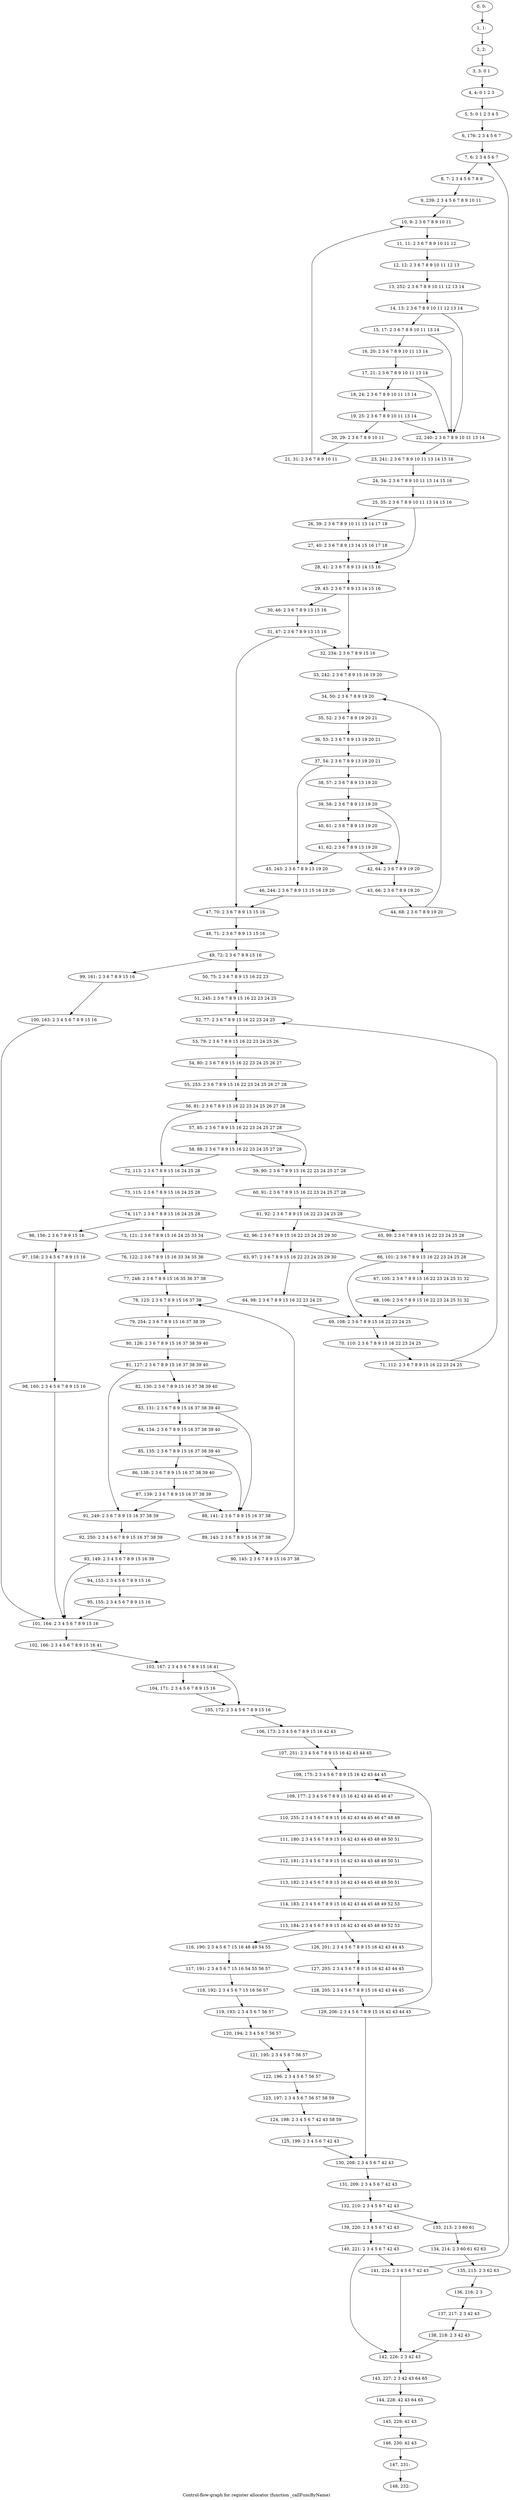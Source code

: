 digraph G {
graph [label="Control-flow-graph for register allocator (function _callFuncByName)"]
0[label="0, 0: "];
1[label="1, 1: "];
2[label="2, 2: "];
3[label="3, 3: 0 1 "];
4[label="4, 4: 0 1 2 3 "];
5[label="5, 5: 0 1 2 3 4 5 "];
6[label="6, 176: 2 3 4 5 6 7 "];
7[label="7, 6: 2 3 4 5 6 7 "];
8[label="8, 7: 2 3 4 5 6 7 8 9 "];
9[label="9, 239: 2 3 4 5 6 7 8 9 10 11 "];
10[label="10, 9: 2 3 6 7 8 9 10 11 "];
11[label="11, 11: 2 3 6 7 8 9 10 11 12 "];
12[label="12, 12: 2 3 6 7 8 9 10 11 12 13 "];
13[label="13, 252: 2 3 6 7 8 9 10 11 12 13 14 "];
14[label="14, 13: 2 3 6 7 8 9 10 11 12 13 14 "];
15[label="15, 17: 2 3 6 7 8 9 10 11 13 14 "];
16[label="16, 20: 2 3 6 7 8 9 10 11 13 14 "];
17[label="17, 21: 2 3 6 7 8 9 10 11 13 14 "];
18[label="18, 24: 2 3 6 7 8 9 10 11 13 14 "];
19[label="19, 25: 2 3 6 7 8 9 10 11 13 14 "];
20[label="20, 29: 2 3 6 7 8 9 10 11 "];
21[label="21, 31: 2 3 6 7 8 9 10 11 "];
22[label="22, 240: 2 3 6 7 8 9 10 11 13 14 "];
23[label="23, 241: 2 3 6 7 8 9 10 11 13 14 15 16 "];
24[label="24, 34: 2 3 6 7 8 9 10 11 13 14 15 16 "];
25[label="25, 35: 2 3 6 7 8 9 10 11 13 14 15 16 "];
26[label="26, 39: 2 3 6 7 8 9 10 11 13 14 17 18 "];
27[label="27, 40: 2 3 6 7 8 9 13 14 15 16 17 18 "];
28[label="28, 41: 2 3 6 7 8 9 13 14 15 16 "];
29[label="29, 43: 2 3 6 7 8 9 13 14 15 16 "];
30[label="30, 46: 2 3 6 7 8 9 13 15 16 "];
31[label="31, 47: 2 3 6 7 8 9 13 15 16 "];
32[label="32, 234: 2 3 6 7 8 9 15 16 "];
33[label="33, 242: 2 3 6 7 8 9 15 16 19 20 "];
34[label="34, 50: 2 3 6 7 8 9 19 20 "];
35[label="35, 52: 2 3 6 7 8 9 19 20 21 "];
36[label="36, 53: 2 3 6 7 8 9 13 19 20 21 "];
37[label="37, 54: 2 3 6 7 8 9 13 19 20 21 "];
38[label="38, 57: 2 3 6 7 8 9 13 19 20 "];
39[label="39, 58: 2 3 6 7 8 9 13 19 20 "];
40[label="40, 61: 2 3 6 7 8 9 13 19 20 "];
41[label="41, 62: 2 3 6 7 8 9 13 19 20 "];
42[label="42, 64: 2 3 6 7 8 9 19 20 "];
43[label="43, 66: 2 3 6 7 8 9 19 20 "];
44[label="44, 68: 2 3 6 7 8 9 19 20 "];
45[label="45, 243: 2 3 6 7 8 9 13 19 20 "];
46[label="46, 244: 2 3 6 7 8 9 13 15 16 19 20 "];
47[label="47, 70: 2 3 6 7 8 9 13 15 16 "];
48[label="48, 71: 2 3 6 7 8 9 13 15 16 "];
49[label="49, 72: 2 3 6 7 8 9 15 16 "];
50[label="50, 75: 2 3 6 7 8 9 15 16 22 23 "];
51[label="51, 245: 2 3 6 7 8 9 15 16 22 23 24 25 "];
52[label="52, 77: 2 3 6 7 8 9 15 16 22 23 24 25 "];
53[label="53, 79: 2 3 6 7 8 9 15 16 22 23 24 25 26 "];
54[label="54, 80: 2 3 6 7 8 9 15 16 22 23 24 25 26 27 "];
55[label="55, 253: 2 3 6 7 8 9 15 16 22 23 24 25 26 27 28 "];
56[label="56, 81: 2 3 6 7 8 9 15 16 22 23 24 25 26 27 28 "];
57[label="57, 85: 2 3 6 7 8 9 15 16 22 23 24 25 27 28 "];
58[label="58, 88: 2 3 6 7 8 9 15 16 22 23 24 25 27 28 "];
59[label="59, 90: 2 3 6 7 8 9 15 16 22 23 24 25 27 28 "];
60[label="60, 91: 2 3 6 7 8 9 15 16 22 23 24 25 27 28 "];
61[label="61, 92: 2 3 6 7 8 9 15 16 22 23 24 25 28 "];
62[label="62, 96: 2 3 6 7 8 9 15 16 22 23 24 25 29 30 "];
63[label="63, 97: 2 3 6 7 8 9 15 16 22 23 24 25 29 30 "];
64[label="64, 98: 2 3 6 7 8 9 15 16 22 23 24 25 "];
65[label="65, 99: 2 3 6 7 8 9 15 16 22 23 24 25 28 "];
66[label="66, 101: 2 3 6 7 8 9 15 16 22 23 24 25 28 "];
67[label="67, 105: 2 3 6 7 8 9 15 16 22 23 24 25 31 32 "];
68[label="68, 106: 2 3 6 7 8 9 15 16 22 23 24 25 31 32 "];
69[label="69, 108: 2 3 6 7 8 9 15 16 22 23 24 25 "];
70[label="70, 110: 2 3 6 7 8 9 15 16 22 23 24 25 "];
71[label="71, 112: 2 3 6 7 8 9 15 16 22 23 24 25 "];
72[label="72, 113: 2 3 6 7 8 9 15 16 24 25 28 "];
73[label="73, 115: 2 3 6 7 8 9 15 16 24 25 28 "];
74[label="74, 117: 2 3 6 7 8 9 15 16 24 25 28 "];
75[label="75, 121: 2 3 6 7 8 9 15 16 24 25 33 34 "];
76[label="76, 122: 2 3 6 7 8 9 15 16 33 34 35 36 "];
77[label="77, 248: 2 3 6 7 8 9 15 16 35 36 37 38 "];
78[label="78, 123: 2 3 6 7 8 9 15 16 37 38 "];
79[label="79, 254: 2 3 6 7 8 9 15 16 37 38 39 "];
80[label="80, 126: 2 3 6 7 8 9 15 16 37 38 39 40 "];
81[label="81, 127: 2 3 6 7 8 9 15 16 37 38 39 40 "];
82[label="82, 130: 2 3 6 7 8 9 15 16 37 38 39 40 "];
83[label="83, 131: 2 3 6 7 8 9 15 16 37 38 39 40 "];
84[label="84, 134: 2 3 6 7 8 9 15 16 37 38 39 40 "];
85[label="85, 135: 2 3 6 7 8 9 15 16 37 38 39 40 "];
86[label="86, 138: 2 3 6 7 8 9 15 16 37 38 39 40 "];
87[label="87, 139: 2 3 6 7 8 9 15 16 37 38 39 "];
88[label="88, 141: 2 3 6 7 8 9 15 16 37 38 "];
89[label="89, 143: 2 3 6 7 8 9 15 16 37 38 "];
90[label="90, 145: 2 3 6 7 8 9 15 16 37 38 "];
91[label="91, 249: 2 3 6 7 8 9 15 16 37 38 39 "];
92[label="92, 250: 2 3 4 5 6 7 8 9 15 16 37 38 39 "];
93[label="93, 149: 2 3 4 5 6 7 8 9 15 16 39 "];
94[label="94, 153: 2 3 4 5 6 7 8 9 15 16 "];
95[label="95, 155: 2 3 4 5 6 7 8 9 15 16 "];
96[label="96, 156: 2 3 6 7 8 9 15 16 "];
97[label="97, 158: 2 3 4 5 6 7 8 9 15 16 "];
98[label="98, 160: 2 3 4 5 6 7 8 9 15 16 "];
99[label="99, 161: 2 3 6 7 8 9 15 16 "];
100[label="100, 163: 2 3 4 5 6 7 8 9 15 16 "];
101[label="101, 164: 2 3 4 5 6 7 8 9 15 16 "];
102[label="102, 166: 2 3 4 5 6 7 8 9 15 16 41 "];
103[label="103, 167: 2 3 4 5 6 7 8 9 15 16 41 "];
104[label="104, 171: 2 3 4 5 6 7 8 9 15 16 "];
105[label="105, 172: 2 3 4 5 6 7 8 9 15 16 "];
106[label="106, 173: 2 3 4 5 6 7 8 9 15 16 42 43 "];
107[label="107, 251: 2 3 4 5 6 7 8 9 15 16 42 43 44 45 "];
108[label="108, 175: 2 3 4 5 6 7 8 9 15 16 42 43 44 45 "];
109[label="109, 177: 2 3 4 5 6 7 8 9 15 16 42 43 44 45 46 47 "];
110[label="110, 255: 2 3 4 5 6 7 8 9 15 16 42 43 44 45 46 47 48 49 "];
111[label="111, 180: 2 3 4 5 6 7 8 9 15 16 42 43 44 45 48 49 50 51 "];
112[label="112, 181: 2 3 4 5 6 7 8 9 15 16 42 43 44 45 48 49 50 51 "];
113[label="113, 182: 2 3 4 5 6 7 8 9 15 16 42 43 44 45 48 49 50 51 "];
114[label="114, 183: 2 3 4 5 6 7 8 9 15 16 42 43 44 45 48 49 52 53 "];
115[label="115, 184: 2 3 4 5 6 7 8 9 15 16 42 43 44 45 48 49 52 53 "];
116[label="116, 190: 2 3 4 5 6 7 15 16 48 49 54 55 "];
117[label="117, 191: 2 3 4 5 6 7 15 16 54 55 56 57 "];
118[label="118, 192: 2 3 4 5 6 7 15 16 56 57 "];
119[label="119, 193: 2 3 4 5 6 7 56 57 "];
120[label="120, 194: 2 3 4 5 6 7 56 57 "];
121[label="121, 195: 2 3 4 5 6 7 56 57 "];
122[label="122, 196: 2 3 4 5 6 7 56 57 "];
123[label="123, 197: 2 3 4 5 6 7 56 57 58 59 "];
124[label="124, 198: 2 3 4 5 6 7 42 43 58 59 "];
125[label="125, 199: 2 3 4 5 6 7 42 43 "];
126[label="126, 201: 2 3 4 5 6 7 8 9 15 16 42 43 44 45 "];
127[label="127, 203: 2 3 4 5 6 7 8 9 15 16 42 43 44 45 "];
128[label="128, 205: 2 3 4 5 6 7 8 9 15 16 42 43 44 45 "];
129[label="129, 206: 2 3 4 5 6 7 8 9 15 16 42 43 44 45 "];
130[label="130, 208: 2 3 4 5 6 7 42 43 "];
131[label="131, 209: 2 3 4 5 6 7 42 43 "];
132[label="132, 210: 2 3 4 5 6 7 42 43 "];
133[label="133, 213: 2 3 60 61 "];
134[label="134, 214: 2 3 60 61 62 63 "];
135[label="135, 215: 2 3 62 63 "];
136[label="136, 216: 2 3 "];
137[label="137, 217: 2 3 42 43 "];
138[label="138, 218: 2 3 42 43 "];
139[label="139, 220: 2 3 4 5 6 7 42 43 "];
140[label="140, 221: 2 3 4 5 6 7 42 43 "];
141[label="141, 224: 2 3 4 5 6 7 42 43 "];
142[label="142, 226: 2 3 42 43 "];
143[label="143, 227: 2 3 42 43 64 65 "];
144[label="144, 228: 42 43 64 65 "];
145[label="145, 229: 42 43 "];
146[label="146, 230: 42 43 "];
147[label="147, 231: "];
148[label="148, 232: "];
0->1 ;
1->2 ;
2->3 ;
3->4 ;
4->5 ;
5->6 ;
6->7 ;
7->8 ;
8->9 ;
9->10 ;
10->11 ;
11->12 ;
12->13 ;
13->14 ;
14->15 ;
14->22 ;
15->16 ;
15->22 ;
16->17 ;
17->18 ;
17->22 ;
18->19 ;
19->20 ;
19->22 ;
20->21 ;
21->10 ;
22->23 ;
23->24 ;
24->25 ;
25->26 ;
25->28 ;
26->27 ;
27->28 ;
28->29 ;
29->30 ;
29->32 ;
30->31 ;
31->32 ;
31->47 ;
32->33 ;
33->34 ;
34->35 ;
35->36 ;
36->37 ;
37->38 ;
37->45 ;
38->39 ;
39->40 ;
39->42 ;
40->41 ;
41->42 ;
41->45 ;
42->43 ;
43->44 ;
44->34 ;
45->46 ;
46->47 ;
47->48 ;
48->49 ;
49->50 ;
49->99 ;
50->51 ;
51->52 ;
52->53 ;
53->54 ;
54->55 ;
55->56 ;
56->57 ;
56->72 ;
57->58 ;
57->59 ;
58->59 ;
58->72 ;
59->60 ;
60->61 ;
61->62 ;
61->65 ;
62->63 ;
63->64 ;
64->69 ;
65->66 ;
66->67 ;
66->69 ;
67->68 ;
68->69 ;
69->70 ;
70->71 ;
71->52 ;
72->73 ;
73->74 ;
74->75 ;
74->96 ;
75->76 ;
76->77 ;
77->78 ;
78->79 ;
79->80 ;
80->81 ;
81->82 ;
81->91 ;
82->83 ;
83->84 ;
83->88 ;
84->85 ;
85->86 ;
85->88 ;
86->87 ;
87->88 ;
87->91 ;
88->89 ;
89->90 ;
90->78 ;
91->92 ;
92->93 ;
93->94 ;
93->101 ;
94->95 ;
95->101 ;
96->97 ;
97->98 ;
98->101 ;
99->100 ;
100->101 ;
101->102 ;
102->103 ;
103->104 ;
103->105 ;
104->105 ;
105->106 ;
106->107 ;
107->108 ;
108->109 ;
109->110 ;
110->111 ;
111->112 ;
112->113 ;
113->114 ;
114->115 ;
115->116 ;
115->126 ;
116->117 ;
117->118 ;
118->119 ;
119->120 ;
120->121 ;
121->122 ;
122->123 ;
123->124 ;
124->125 ;
125->130 ;
126->127 ;
127->128 ;
128->129 ;
129->130 ;
129->108 ;
130->131 ;
131->132 ;
132->133 ;
132->139 ;
133->134 ;
134->135 ;
135->136 ;
136->137 ;
137->138 ;
138->142 ;
139->140 ;
140->141 ;
140->142 ;
141->142 ;
141->7 ;
142->143 ;
143->144 ;
144->145 ;
145->146 ;
146->147 ;
147->148 ;
}

